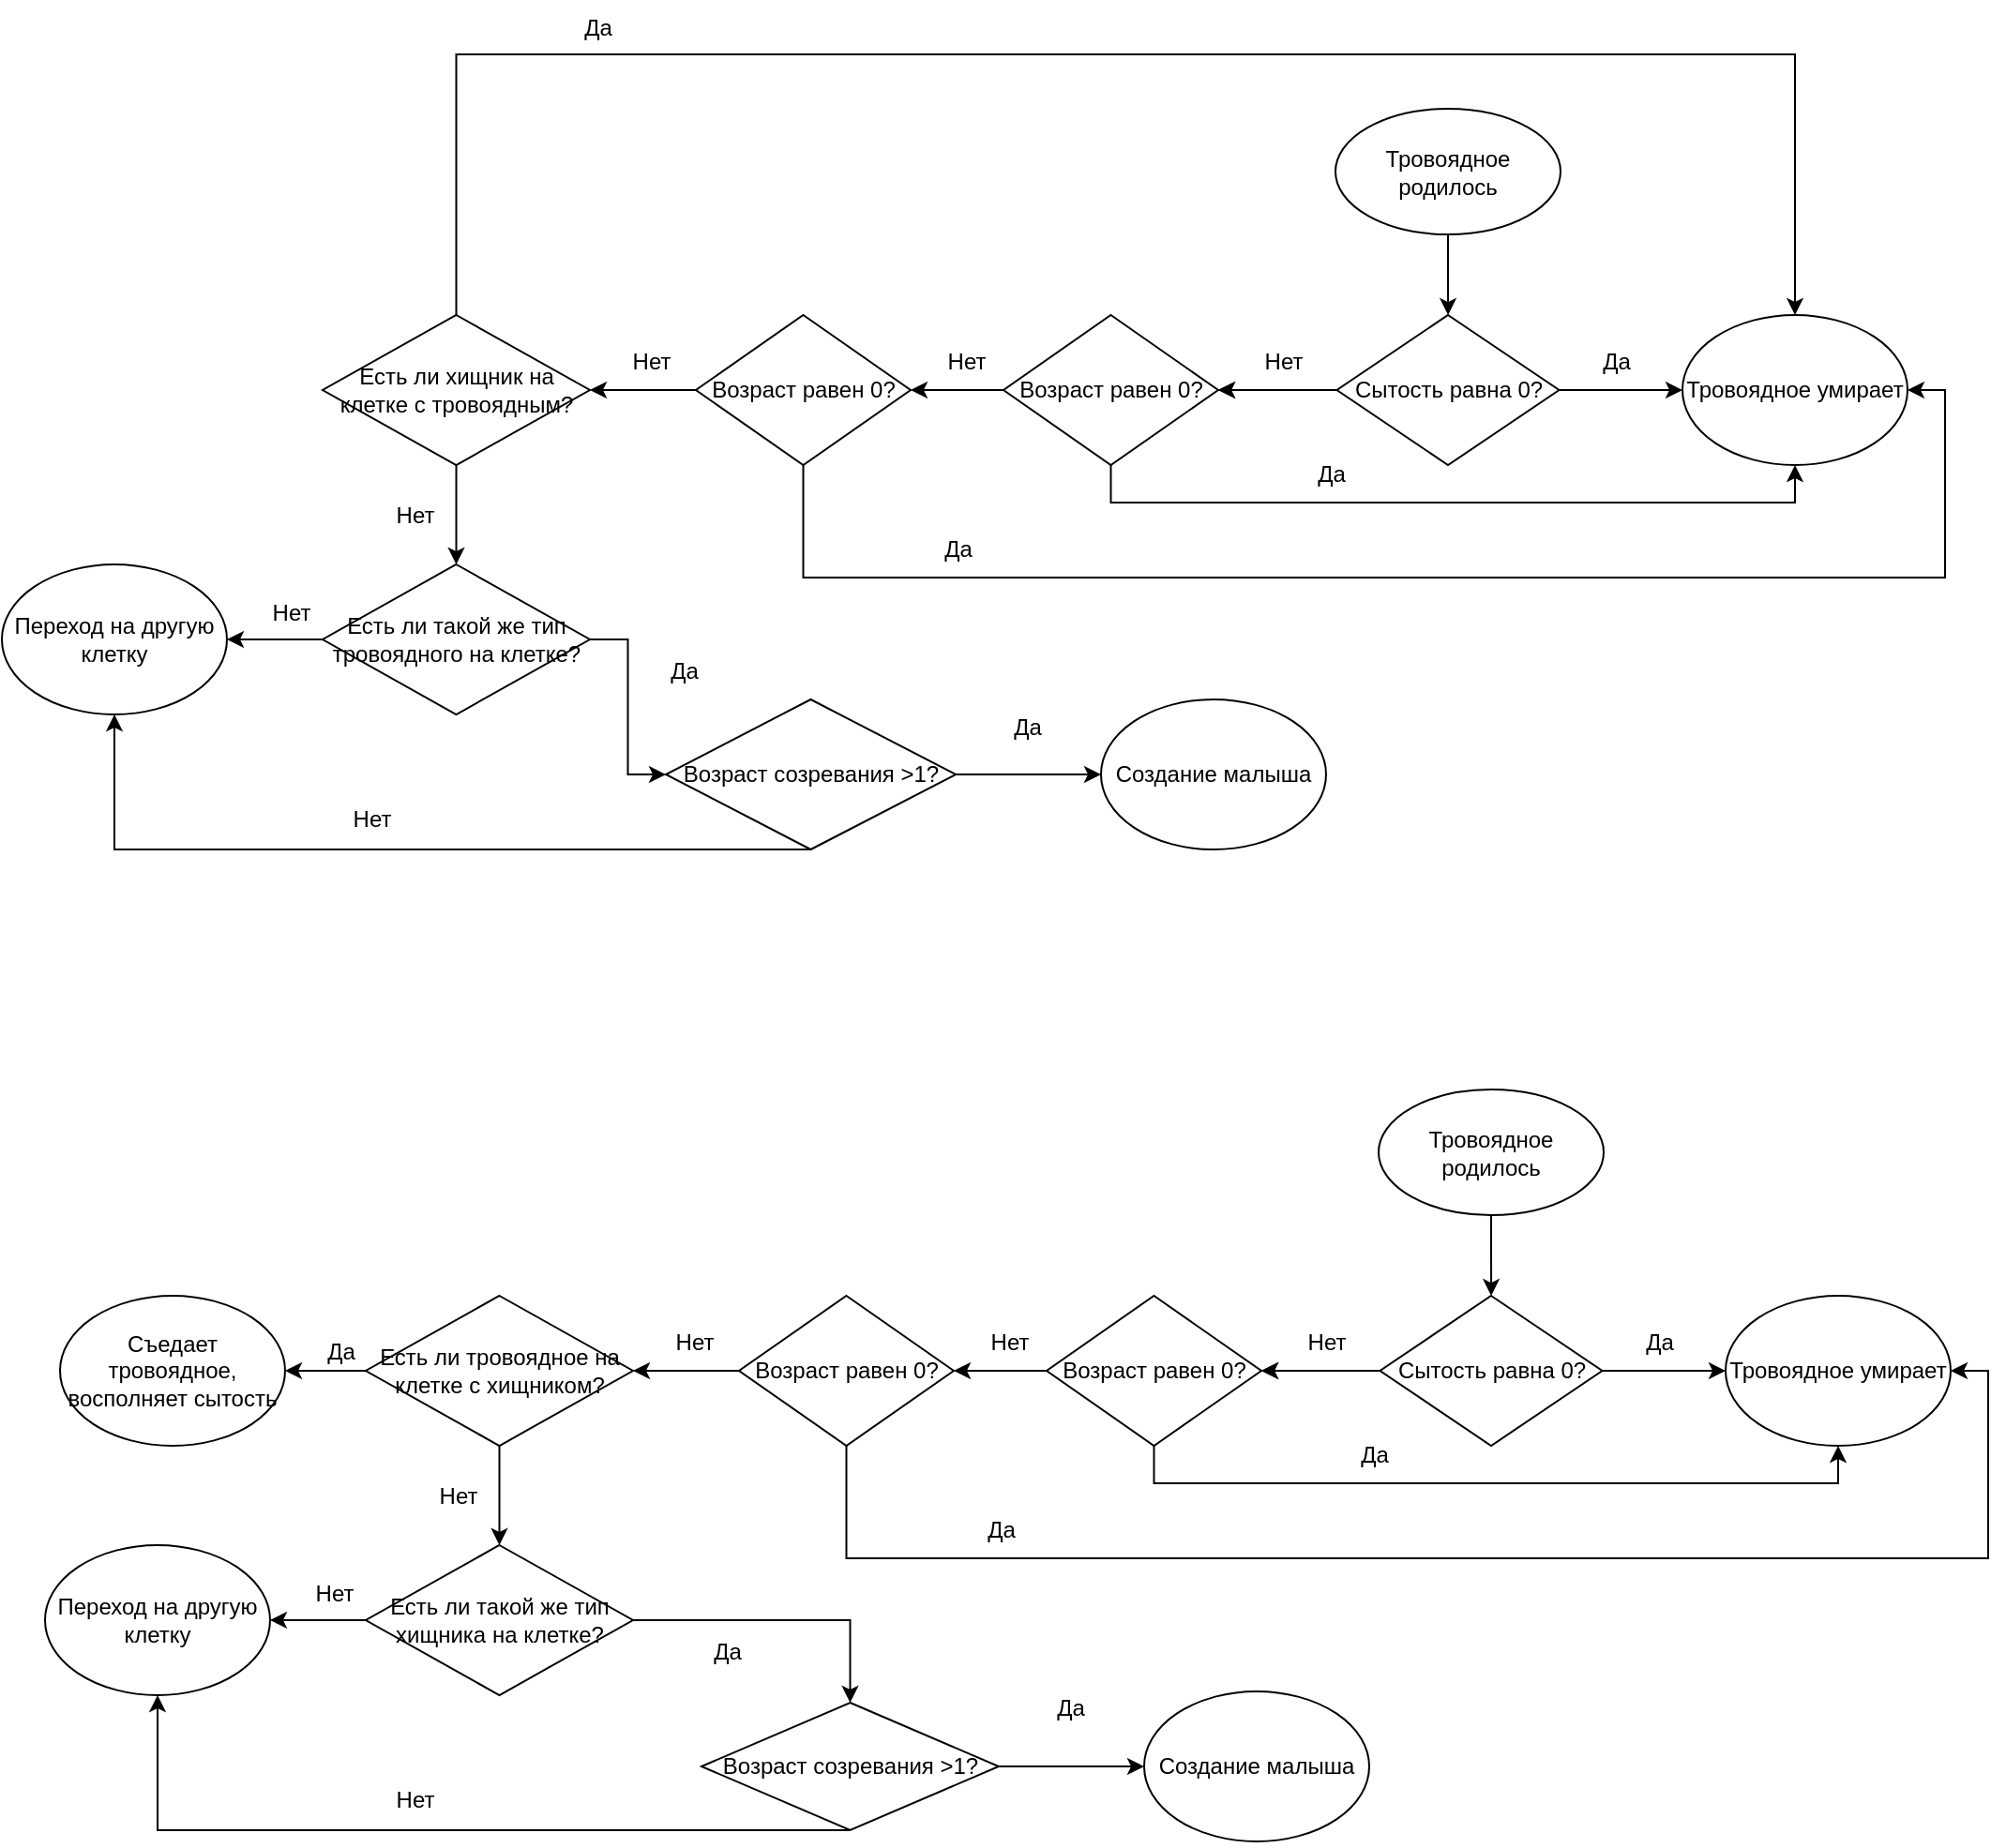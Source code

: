 <mxfile version="18.0.1" type="device"><diagram id="x7iVQwYT_DSHNrk-ubBl" name="Page-1"><mxGraphModel dx="2105" dy="-605" grid="0" gridSize="10" guides="1" tooltips="1" connect="1" arrows="1" fold="1" page="1" pageScale="1" pageWidth="827" pageHeight="1169" math="0" shadow="0"><root><mxCell id="0"/><mxCell id="1" parent="0"/><mxCell id="uJu7U5e6dzj4X3qSd18s-6" value="" style="edgeStyle=orthogonalEdgeStyle;rounded=0;orthogonalLoop=1;jettySize=auto;html=1;" edge="1" parent="1" source="uJu7U5e6dzj4X3qSd18s-1" target="uJu7U5e6dzj4X3qSd18s-2"><mxGeometry relative="1" as="geometry"/></mxCell><mxCell id="uJu7U5e6dzj4X3qSd18s-1" value="Тровоядное родилось" style="ellipse;whiteSpace=wrap;html=1;" vertex="1" parent="1"><mxGeometry x="-105" y="1399" width="120" height="67" as="geometry"/></mxCell><mxCell id="uJu7U5e6dzj4X3qSd18s-7" value="" style="edgeStyle=orthogonalEdgeStyle;rounded=0;orthogonalLoop=1;jettySize=auto;html=1;" edge="1" parent="1" source="uJu7U5e6dzj4X3qSd18s-2" target="uJu7U5e6dzj4X3qSd18s-4"><mxGeometry relative="1" as="geometry"/></mxCell><mxCell id="uJu7U5e6dzj4X3qSd18s-11" value="" style="edgeStyle=orthogonalEdgeStyle;rounded=0;orthogonalLoop=1;jettySize=auto;html=1;" edge="1" parent="1" source="uJu7U5e6dzj4X3qSd18s-2" target="uJu7U5e6dzj4X3qSd18s-9"><mxGeometry relative="1" as="geometry"/></mxCell><mxCell id="uJu7U5e6dzj4X3qSd18s-32" value="" style="edgeStyle=orthogonalEdgeStyle;rounded=0;orthogonalLoop=1;jettySize=auto;html=1;" edge="1" parent="1" source="uJu7U5e6dzj4X3qSd18s-2" target="uJu7U5e6dzj4X3qSd18s-9"><mxGeometry relative="1" as="geometry"/></mxCell><mxCell id="uJu7U5e6dzj4X3qSd18s-2" value="Сытость равна 0?" style="rhombus;whiteSpace=wrap;html=1;" vertex="1" parent="1"><mxGeometry x="-104.25" y="1509" width="118.5" height="80" as="geometry"/></mxCell><mxCell id="uJu7U5e6dzj4X3qSd18s-4" value="Тровоядное умирает" style="ellipse;whiteSpace=wrap;html=1;" vertex="1" parent="1"><mxGeometry x="80" y="1509" width="120" height="80" as="geometry"/></mxCell><mxCell id="uJu7U5e6dzj4X3qSd18s-10" style="edgeStyle=orthogonalEdgeStyle;rounded=0;orthogonalLoop=1;jettySize=auto;html=1;entryX=0.5;entryY=1;entryDx=0;entryDy=0;" edge="1" parent="1" source="uJu7U5e6dzj4X3qSd18s-9" target="uJu7U5e6dzj4X3qSd18s-4"><mxGeometry relative="1" as="geometry"><Array as="points"><mxPoint x="-225" y="1609"/><mxPoint x="140" y="1609"/></Array></mxGeometry></mxCell><mxCell id="uJu7U5e6dzj4X3qSd18s-13" value="" style="edgeStyle=orthogonalEdgeStyle;rounded=0;orthogonalLoop=1;jettySize=auto;html=1;" edge="1" parent="1" source="uJu7U5e6dzj4X3qSd18s-9" target="uJu7U5e6dzj4X3qSd18s-12"><mxGeometry relative="1" as="geometry"/></mxCell><mxCell id="uJu7U5e6dzj4X3qSd18s-9" value="Возраст равен 0?" style="rhombus;whiteSpace=wrap;html=1;" vertex="1" parent="1"><mxGeometry x="-282" y="1509" width="114.5" height="80" as="geometry"/></mxCell><mxCell id="uJu7U5e6dzj4X3qSd18s-15" style="edgeStyle=orthogonalEdgeStyle;rounded=0;orthogonalLoop=1;jettySize=auto;html=1;entryX=1;entryY=0.5;entryDx=0;entryDy=0;" edge="1" parent="1" source="uJu7U5e6dzj4X3qSd18s-12" target="uJu7U5e6dzj4X3qSd18s-4"><mxGeometry relative="1" as="geometry"><Array as="points"><mxPoint x="-389" y="1649"/><mxPoint x="220" y="1649"/><mxPoint x="220" y="1549"/></Array></mxGeometry></mxCell><mxCell id="uJu7U5e6dzj4X3qSd18s-17" value="" style="edgeStyle=orthogonalEdgeStyle;rounded=0;orthogonalLoop=1;jettySize=auto;html=1;" edge="1" parent="1" source="uJu7U5e6dzj4X3qSd18s-12" target="uJu7U5e6dzj4X3qSd18s-16"><mxGeometry relative="1" as="geometry"/></mxCell><mxCell id="uJu7U5e6dzj4X3qSd18s-12" value="Возраст равен 0?" style="rhombus;whiteSpace=wrap;html=1;" vertex="1" parent="1"><mxGeometry x="-446" y="1509" width="114.5" height="80" as="geometry"/></mxCell><mxCell id="uJu7U5e6dzj4X3qSd18s-18" style="edgeStyle=orthogonalEdgeStyle;rounded=0;orthogonalLoop=1;jettySize=auto;html=1;entryX=0.5;entryY=0;entryDx=0;entryDy=0;startArrow=none;" edge="1" parent="1" source="uJu7U5e6dzj4X3qSd18s-37" target="uJu7U5e6dzj4X3qSd18s-4"><mxGeometry relative="1" as="geometry"><Array as="points"><mxPoint x="140" y="1370"/></Array></mxGeometry></mxCell><mxCell id="uJu7U5e6dzj4X3qSd18s-20" value="" style="edgeStyle=orthogonalEdgeStyle;rounded=0;orthogonalLoop=1;jettySize=auto;html=1;" edge="1" parent="1" source="uJu7U5e6dzj4X3qSd18s-16" target="uJu7U5e6dzj4X3qSd18s-19"><mxGeometry relative="1" as="geometry"/></mxCell><mxCell id="uJu7U5e6dzj4X3qSd18s-16" value="Есть ли хищник на клетке с тровоядным?" style="rhombus;whiteSpace=wrap;html=1;" vertex="1" parent="1"><mxGeometry x="-645" y="1509" width="142.5" height="80" as="geometry"/></mxCell><mxCell id="uJu7U5e6dzj4X3qSd18s-22" style="edgeStyle=orthogonalEdgeStyle;rounded=0;orthogonalLoop=1;jettySize=auto;html=1;" edge="1" parent="1" source="uJu7U5e6dzj4X3qSd18s-19" target="uJu7U5e6dzj4X3qSd18s-21"><mxGeometry relative="1" as="geometry"/></mxCell><mxCell id="uJu7U5e6dzj4X3qSd18s-39" value="" style="edgeStyle=orthogonalEdgeStyle;rounded=0;orthogonalLoop=1;jettySize=auto;html=1;" edge="1" parent="1" source="uJu7U5e6dzj4X3qSd18s-19" target="uJu7U5e6dzj4X3qSd18s-29"><mxGeometry relative="1" as="geometry"/></mxCell><mxCell id="uJu7U5e6dzj4X3qSd18s-19" value="Есть ли такой же тип тровоядного на клетке?" style="rhombus;whiteSpace=wrap;html=1;" vertex="1" parent="1"><mxGeometry x="-645" y="1642" width="142.5" height="80" as="geometry"/></mxCell><mxCell id="uJu7U5e6dzj4X3qSd18s-24" value="" style="edgeStyle=orthogonalEdgeStyle;rounded=0;orthogonalLoop=1;jettySize=auto;html=1;" edge="1" parent="1" source="uJu7U5e6dzj4X3qSd18s-21" target="uJu7U5e6dzj4X3qSd18s-23"><mxGeometry relative="1" as="geometry"/></mxCell><mxCell id="uJu7U5e6dzj4X3qSd18s-48" style="edgeStyle=orthogonalEdgeStyle;rounded=0;orthogonalLoop=1;jettySize=auto;html=1;entryX=0.5;entryY=1;entryDx=0;entryDy=0;" edge="1" parent="1" source="uJu7U5e6dzj4X3qSd18s-21" target="uJu7U5e6dzj4X3qSd18s-29"><mxGeometry relative="1" as="geometry"><Array as="points"><mxPoint x="-756" y="1794"/></Array></mxGeometry></mxCell><mxCell id="uJu7U5e6dzj4X3qSd18s-21" value="Возраст созревания &amp;gt;1?" style="rhombus;whiteSpace=wrap;html=1;" vertex="1" parent="1"><mxGeometry x="-462" y="1714" width="154.5" height="80" as="geometry"/></mxCell><mxCell id="uJu7U5e6dzj4X3qSd18s-23" value="Создание малыша" style="ellipse;whiteSpace=wrap;html=1;" vertex="1" parent="1"><mxGeometry x="-230" y="1714" width="120" height="80" as="geometry"/></mxCell><mxCell id="uJu7U5e6dzj4X3qSd18s-29" value="Переход на другую клетку" style="ellipse;whiteSpace=wrap;html=1;" vertex="1" parent="1"><mxGeometry x="-816" y="1642" width="120" height="80" as="geometry"/></mxCell><mxCell id="uJu7U5e6dzj4X3qSd18s-33" value="Да" style="text;html=1;strokeColor=none;fillColor=none;align=center;verticalAlign=middle;whiteSpace=wrap;rounded=0;" vertex="1" parent="1"><mxGeometry x="15" y="1519" width="60" height="30" as="geometry"/></mxCell><mxCell id="uJu7U5e6dzj4X3qSd18s-35" value="Да" style="text;html=1;strokeColor=none;fillColor=none;align=center;verticalAlign=middle;whiteSpace=wrap;rounded=0;" vertex="1" parent="1"><mxGeometry x="-137" y="1579" width="60" height="30" as="geometry"/></mxCell><mxCell id="uJu7U5e6dzj4X3qSd18s-36" value="Да" style="text;html=1;strokeColor=none;fillColor=none;align=center;verticalAlign=middle;whiteSpace=wrap;rounded=0;" vertex="1" parent="1"><mxGeometry x="-336" y="1619" width="60" height="30" as="geometry"/></mxCell><mxCell id="uJu7U5e6dzj4X3qSd18s-37" value="Да" style="text;html=1;strokeColor=none;fillColor=none;align=center;verticalAlign=middle;whiteSpace=wrap;rounded=0;" vertex="1" parent="1"><mxGeometry x="-528" y="1341" width="60" height="30" as="geometry"/></mxCell><mxCell id="uJu7U5e6dzj4X3qSd18s-38" value="" style="edgeStyle=orthogonalEdgeStyle;rounded=0;orthogonalLoop=1;jettySize=auto;html=1;endArrow=none;" edge="1" parent="1" source="uJu7U5e6dzj4X3qSd18s-16"><mxGeometry relative="1" as="geometry"><mxPoint x="-573.7" y="1509.028" as="sourcePoint"/><mxPoint x="-459" y="1370" as="targetPoint"/><Array as="points"><mxPoint x="-574" y="1370"/></Array></mxGeometry></mxCell><mxCell id="uJu7U5e6dzj4X3qSd18s-40" value="Да" style="text;html=1;strokeColor=none;fillColor=none;align=center;verticalAlign=middle;whiteSpace=wrap;rounded=0;" vertex="1" parent="1"><mxGeometry x="-482" y="1684" width="60" height="30" as="geometry"/></mxCell><mxCell id="uJu7U5e6dzj4X3qSd18s-41" value="Да" style="text;html=1;strokeColor=none;fillColor=none;align=center;verticalAlign=middle;whiteSpace=wrap;rounded=0;" vertex="1" parent="1"><mxGeometry x="-299" y="1714" width="60" height="30" as="geometry"/></mxCell><mxCell id="uJu7U5e6dzj4X3qSd18s-43" value="Нет" style="text;html=1;align=center;verticalAlign=middle;resizable=0;points=[];autosize=1;strokeColor=none;fillColor=none;" vertex="1" parent="1"><mxGeometry x="-153" y="1524" width="40" height="20" as="geometry"/></mxCell><mxCell id="uJu7U5e6dzj4X3qSd18s-44" value="Нет" style="text;html=1;align=center;verticalAlign=middle;resizable=0;points=[];autosize=1;strokeColor=none;fillColor=none;" vertex="1" parent="1"><mxGeometry x="-322" y="1524" width="40" height="20" as="geometry"/></mxCell><mxCell id="uJu7U5e6dzj4X3qSd18s-45" value="Нет" style="text;html=1;align=center;verticalAlign=middle;resizable=0;points=[];autosize=1;strokeColor=none;fillColor=none;" vertex="1" parent="1"><mxGeometry x="-490" y="1524" width="40" height="20" as="geometry"/></mxCell><mxCell id="uJu7U5e6dzj4X3qSd18s-46" value="Нет" style="text;html=1;align=center;verticalAlign=middle;resizable=0;points=[];autosize=1;strokeColor=none;fillColor=none;" vertex="1" parent="1"><mxGeometry x="-616" y="1606" width="40" height="20" as="geometry"/></mxCell><mxCell id="uJu7U5e6dzj4X3qSd18s-47" value="Нет" style="text;html=1;align=center;verticalAlign=middle;resizable=0;points=[];autosize=1;strokeColor=none;fillColor=none;" vertex="1" parent="1"><mxGeometry x="-682" y="1658" width="40" height="20" as="geometry"/></mxCell><mxCell id="uJu7U5e6dzj4X3qSd18s-49" value="Нет" style="text;html=1;align=center;verticalAlign=middle;resizable=0;points=[];autosize=1;strokeColor=none;fillColor=none;" vertex="1" parent="1"><mxGeometry x="-639" y="1768" width="40" height="20" as="geometry"/></mxCell><mxCell id="uJu7U5e6dzj4X3qSd18s-50" value="" style="edgeStyle=orthogonalEdgeStyle;rounded=0;orthogonalLoop=1;jettySize=auto;html=1;" edge="1" parent="1" source="uJu7U5e6dzj4X3qSd18s-51" target="uJu7U5e6dzj4X3qSd18s-55"><mxGeometry relative="1" as="geometry"/></mxCell><mxCell id="uJu7U5e6dzj4X3qSd18s-51" value="Тровоядное родилось" style="ellipse;whiteSpace=wrap;html=1;" vertex="1" parent="1"><mxGeometry x="-82" y="1922" width="120" height="67" as="geometry"/></mxCell><mxCell id="uJu7U5e6dzj4X3qSd18s-52" value="" style="edgeStyle=orthogonalEdgeStyle;rounded=0;orthogonalLoop=1;jettySize=auto;html=1;" edge="1" parent="1" source="uJu7U5e6dzj4X3qSd18s-55" target="uJu7U5e6dzj4X3qSd18s-56"><mxGeometry relative="1" as="geometry"/></mxCell><mxCell id="uJu7U5e6dzj4X3qSd18s-53" value="" style="edgeStyle=orthogonalEdgeStyle;rounded=0;orthogonalLoop=1;jettySize=auto;html=1;" edge="1" parent="1" source="uJu7U5e6dzj4X3qSd18s-55" target="uJu7U5e6dzj4X3qSd18s-59"><mxGeometry relative="1" as="geometry"/></mxCell><mxCell id="uJu7U5e6dzj4X3qSd18s-54" value="" style="edgeStyle=orthogonalEdgeStyle;rounded=0;orthogonalLoop=1;jettySize=auto;html=1;" edge="1" parent="1" source="uJu7U5e6dzj4X3qSd18s-55" target="uJu7U5e6dzj4X3qSd18s-59"><mxGeometry relative="1" as="geometry"/></mxCell><mxCell id="uJu7U5e6dzj4X3qSd18s-55" value="Сытость равна 0?" style="rhombus;whiteSpace=wrap;html=1;" vertex="1" parent="1"><mxGeometry x="-81.25" y="2032" width="118.5" height="80" as="geometry"/></mxCell><mxCell id="uJu7U5e6dzj4X3qSd18s-56" value="Тровоядное умирает" style="ellipse;whiteSpace=wrap;html=1;" vertex="1" parent="1"><mxGeometry x="103" y="2032" width="120" height="80" as="geometry"/></mxCell><mxCell id="uJu7U5e6dzj4X3qSd18s-57" style="edgeStyle=orthogonalEdgeStyle;rounded=0;orthogonalLoop=1;jettySize=auto;html=1;entryX=0.5;entryY=1;entryDx=0;entryDy=0;" edge="1" parent="1" source="uJu7U5e6dzj4X3qSd18s-59" target="uJu7U5e6dzj4X3qSd18s-56"><mxGeometry relative="1" as="geometry"><Array as="points"><mxPoint x="-202" y="2132"/><mxPoint x="163" y="2132"/></Array></mxGeometry></mxCell><mxCell id="uJu7U5e6dzj4X3qSd18s-58" value="" style="edgeStyle=orthogonalEdgeStyle;rounded=0;orthogonalLoop=1;jettySize=auto;html=1;" edge="1" parent="1" source="uJu7U5e6dzj4X3qSd18s-59" target="uJu7U5e6dzj4X3qSd18s-62"><mxGeometry relative="1" as="geometry"/></mxCell><mxCell id="uJu7U5e6dzj4X3qSd18s-59" value="Возраст равен 0?" style="rhombus;whiteSpace=wrap;html=1;" vertex="1" parent="1"><mxGeometry x="-259" y="2032" width="114.5" height="80" as="geometry"/></mxCell><mxCell id="uJu7U5e6dzj4X3qSd18s-60" style="edgeStyle=orthogonalEdgeStyle;rounded=0;orthogonalLoop=1;jettySize=auto;html=1;entryX=1;entryY=0.5;entryDx=0;entryDy=0;" edge="1" parent="1" source="uJu7U5e6dzj4X3qSd18s-62" target="uJu7U5e6dzj4X3qSd18s-56"><mxGeometry relative="1" as="geometry"><Array as="points"><mxPoint x="-366" y="2172"/><mxPoint x="243" y="2172"/><mxPoint x="243" y="2072"/></Array></mxGeometry></mxCell><mxCell id="uJu7U5e6dzj4X3qSd18s-61" value="" style="edgeStyle=orthogonalEdgeStyle;rounded=0;orthogonalLoop=1;jettySize=auto;html=1;" edge="1" parent="1" source="uJu7U5e6dzj4X3qSd18s-62" target="uJu7U5e6dzj4X3qSd18s-65"><mxGeometry relative="1" as="geometry"/></mxCell><mxCell id="uJu7U5e6dzj4X3qSd18s-62" value="Возраст равен 0?" style="rhombus;whiteSpace=wrap;html=1;" vertex="1" parent="1"><mxGeometry x="-423" y="2032" width="114.5" height="80" as="geometry"/></mxCell><mxCell id="uJu7U5e6dzj4X3qSd18s-64" value="" style="edgeStyle=orthogonalEdgeStyle;rounded=0;orthogonalLoop=1;jettySize=auto;html=1;" edge="1" parent="1" source="uJu7U5e6dzj4X3qSd18s-65" target="uJu7U5e6dzj4X3qSd18s-68"><mxGeometry relative="1" as="geometry"/></mxCell><mxCell id="uJu7U5e6dzj4X3qSd18s-88" value="" style="edgeStyle=orthogonalEdgeStyle;rounded=0;orthogonalLoop=1;jettySize=auto;html=1;" edge="1" parent="1" source="uJu7U5e6dzj4X3qSd18s-65" target="uJu7U5e6dzj4X3qSd18s-87"><mxGeometry relative="1" as="geometry"/></mxCell><mxCell id="uJu7U5e6dzj4X3qSd18s-65" value="Есть ли тровоядное на клетке с хищником?" style="rhombus;whiteSpace=wrap;html=1;" vertex="1" parent="1"><mxGeometry x="-622" y="2032" width="142.5" height="80" as="geometry"/></mxCell><mxCell id="uJu7U5e6dzj4X3qSd18s-66" style="edgeStyle=orthogonalEdgeStyle;rounded=0;orthogonalLoop=1;jettySize=auto;html=1;" edge="1" parent="1" source="uJu7U5e6dzj4X3qSd18s-68" target="uJu7U5e6dzj4X3qSd18s-71"><mxGeometry relative="1" as="geometry"/></mxCell><mxCell id="uJu7U5e6dzj4X3qSd18s-67" value="" style="edgeStyle=orthogonalEdgeStyle;rounded=0;orthogonalLoop=1;jettySize=auto;html=1;" edge="1" parent="1" source="uJu7U5e6dzj4X3qSd18s-68" target="uJu7U5e6dzj4X3qSd18s-73"><mxGeometry relative="1" as="geometry"/></mxCell><mxCell id="uJu7U5e6dzj4X3qSd18s-68" value="Есть ли такой же тип хищника на клетке?" style="rhombus;whiteSpace=wrap;html=1;" vertex="1" parent="1"><mxGeometry x="-622" y="2165" width="142.5" height="80" as="geometry"/></mxCell><mxCell id="uJu7U5e6dzj4X3qSd18s-69" value="" style="edgeStyle=orthogonalEdgeStyle;rounded=0;orthogonalLoop=1;jettySize=auto;html=1;" edge="1" parent="1" source="uJu7U5e6dzj4X3qSd18s-71" target="uJu7U5e6dzj4X3qSd18s-72"><mxGeometry relative="1" as="geometry"/></mxCell><mxCell id="uJu7U5e6dzj4X3qSd18s-70" style="edgeStyle=orthogonalEdgeStyle;rounded=0;orthogonalLoop=1;jettySize=auto;html=1;entryX=0.5;entryY=1;entryDx=0;entryDy=0;" edge="1" parent="1" source="uJu7U5e6dzj4X3qSd18s-71" target="uJu7U5e6dzj4X3qSd18s-73"><mxGeometry relative="1" as="geometry"><Array as="points"><mxPoint x="-733" y="2317"/></Array></mxGeometry></mxCell><mxCell id="uJu7U5e6dzj4X3qSd18s-71" value="Возраст созревания &amp;gt;1?" style="rhombus;whiteSpace=wrap;html=1;" vertex="1" parent="1"><mxGeometry x="-443" y="2249" width="158.5" height="68" as="geometry"/></mxCell><mxCell id="uJu7U5e6dzj4X3qSd18s-72" value="Создание малыша" style="ellipse;whiteSpace=wrap;html=1;" vertex="1" parent="1"><mxGeometry x="-207" y="2243" width="120" height="80" as="geometry"/></mxCell><mxCell id="uJu7U5e6dzj4X3qSd18s-73" value="Переход на другую клетку" style="ellipse;whiteSpace=wrap;html=1;" vertex="1" parent="1"><mxGeometry x="-793" y="2165" width="120" height="80" as="geometry"/></mxCell><mxCell id="uJu7U5e6dzj4X3qSd18s-74" value="Да" style="text;html=1;strokeColor=none;fillColor=none;align=center;verticalAlign=middle;whiteSpace=wrap;rounded=0;" vertex="1" parent="1"><mxGeometry x="38" y="2042" width="60" height="30" as="geometry"/></mxCell><mxCell id="uJu7U5e6dzj4X3qSd18s-75" value="Да" style="text;html=1;strokeColor=none;fillColor=none;align=center;verticalAlign=middle;whiteSpace=wrap;rounded=0;" vertex="1" parent="1"><mxGeometry x="-114" y="2102" width="60" height="30" as="geometry"/></mxCell><mxCell id="uJu7U5e6dzj4X3qSd18s-76" value="Да" style="text;html=1;strokeColor=none;fillColor=none;align=center;verticalAlign=middle;whiteSpace=wrap;rounded=0;" vertex="1" parent="1"><mxGeometry x="-313" y="2142" width="60" height="30" as="geometry"/></mxCell><mxCell id="uJu7U5e6dzj4X3qSd18s-77" value="Да" style="text;html=1;strokeColor=none;fillColor=none;align=center;verticalAlign=middle;whiteSpace=wrap;rounded=0;" vertex="1" parent="1"><mxGeometry x="-665" y="2047" width="60" height="30" as="geometry"/></mxCell><mxCell id="uJu7U5e6dzj4X3qSd18s-79" value="Да" style="text;html=1;strokeColor=none;fillColor=none;align=center;verticalAlign=middle;whiteSpace=wrap;rounded=0;" vertex="1" parent="1"><mxGeometry x="-459" y="2207" width="60" height="30" as="geometry"/></mxCell><mxCell id="uJu7U5e6dzj4X3qSd18s-80" value="Да" style="text;html=1;strokeColor=none;fillColor=none;align=center;verticalAlign=middle;whiteSpace=wrap;rounded=0;" vertex="1" parent="1"><mxGeometry x="-276" y="2237" width="60" height="30" as="geometry"/></mxCell><mxCell id="uJu7U5e6dzj4X3qSd18s-81" value="Нет" style="text;html=1;align=center;verticalAlign=middle;resizable=0;points=[];autosize=1;strokeColor=none;fillColor=none;" vertex="1" parent="1"><mxGeometry x="-130" y="2047" width="40" height="20" as="geometry"/></mxCell><mxCell id="uJu7U5e6dzj4X3qSd18s-82" value="Нет" style="text;html=1;align=center;verticalAlign=middle;resizable=0;points=[];autosize=1;strokeColor=none;fillColor=none;" vertex="1" parent="1"><mxGeometry x="-299" y="2047" width="40" height="20" as="geometry"/></mxCell><mxCell id="uJu7U5e6dzj4X3qSd18s-83" value="Нет" style="text;html=1;align=center;verticalAlign=middle;resizable=0;points=[];autosize=1;strokeColor=none;fillColor=none;" vertex="1" parent="1"><mxGeometry x="-467" y="2047" width="40" height="20" as="geometry"/></mxCell><mxCell id="uJu7U5e6dzj4X3qSd18s-84" value="Нет" style="text;html=1;align=center;verticalAlign=middle;resizable=0;points=[];autosize=1;strokeColor=none;fillColor=none;" vertex="1" parent="1"><mxGeometry x="-593" y="2129" width="40" height="20" as="geometry"/></mxCell><mxCell id="uJu7U5e6dzj4X3qSd18s-85" value="Нет" style="text;html=1;align=center;verticalAlign=middle;resizable=0;points=[];autosize=1;strokeColor=none;fillColor=none;" vertex="1" parent="1"><mxGeometry x="-659" y="2181" width="40" height="20" as="geometry"/></mxCell><mxCell id="uJu7U5e6dzj4X3qSd18s-86" value="Нет" style="text;html=1;align=center;verticalAlign=middle;resizable=0;points=[];autosize=1;strokeColor=none;fillColor=none;" vertex="1" parent="1"><mxGeometry x="-616" y="2291" width="40" height="20" as="geometry"/></mxCell><mxCell id="uJu7U5e6dzj4X3qSd18s-87" value="Съедает тровоядное, восполняет сытость" style="ellipse;whiteSpace=wrap;html=1;" vertex="1" parent="1"><mxGeometry x="-785" y="2032" width="120" height="80" as="geometry"/></mxCell></root></mxGraphModel></diagram></mxfile>